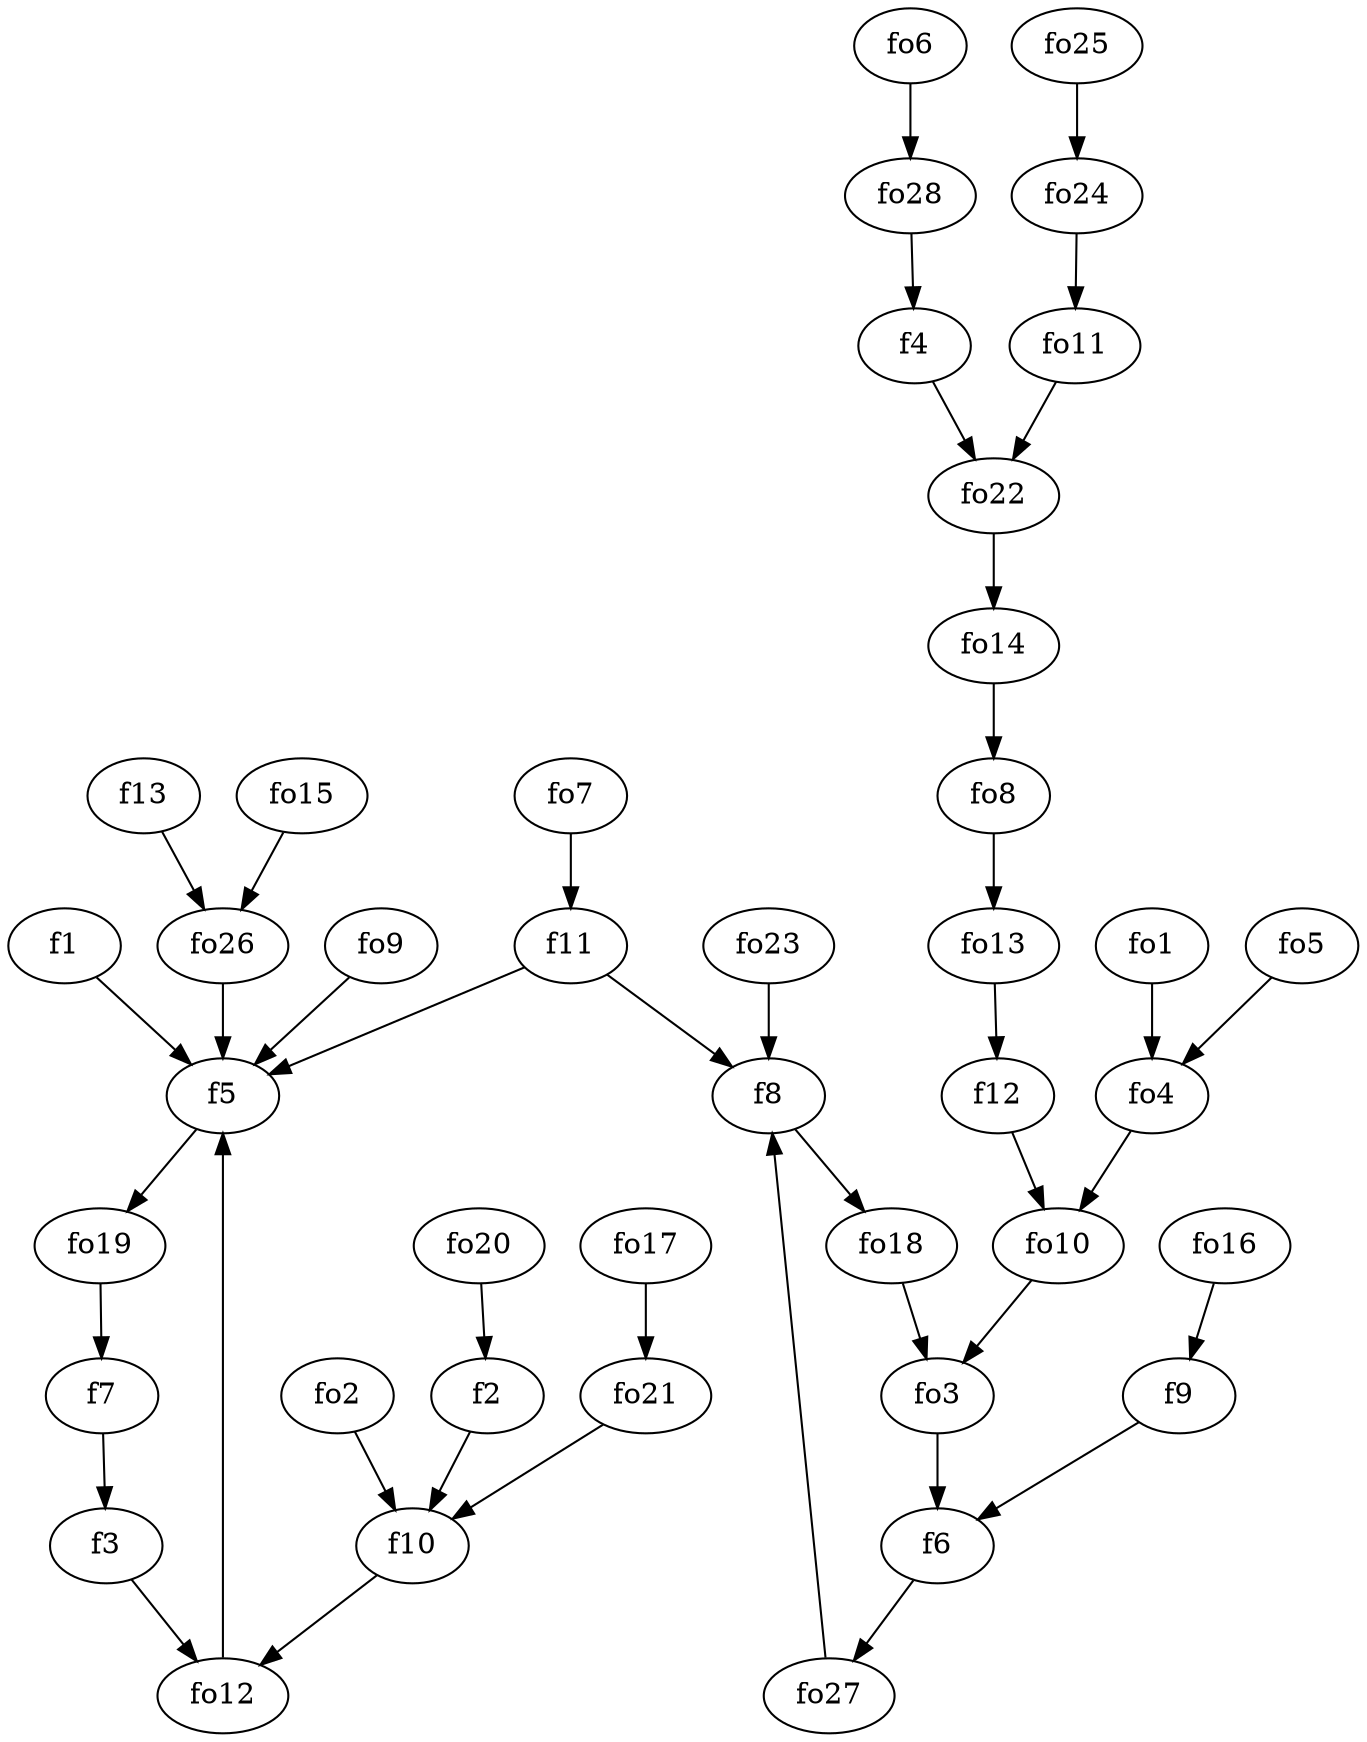 strict digraph  {
f1;
f2;
f3;
f4;
f5;
f6;
f7;
f8;
f9;
f10;
f11;
f12;
f13;
fo1;
fo2;
fo3;
fo4;
fo5;
fo6;
fo7;
fo8;
fo9;
fo10;
fo11;
fo12;
fo13;
fo14;
fo15;
fo16;
fo17;
fo18;
fo19;
fo20;
fo21;
fo22;
fo23;
fo24;
fo25;
fo26;
fo27;
fo28;
f1 -> f5  [weight=2];
f2 -> f10  [weight=2];
f3 -> fo12  [weight=2];
f4 -> fo22  [weight=2];
f5 -> fo19  [weight=2];
f6 -> fo27  [weight=2];
f7 -> f3  [weight=2];
f8 -> fo18  [weight=2];
f9 -> f6  [weight=2];
f10 -> fo12  [weight=2];
f11 -> f5  [weight=2];
f11 -> f8  [weight=2];
f12 -> fo10  [weight=2];
f13 -> fo26  [weight=2];
fo1 -> fo4  [weight=2];
fo2 -> f10  [weight=2];
fo3 -> f6  [weight=2];
fo4 -> fo10  [weight=2];
fo5 -> fo4  [weight=2];
fo6 -> fo28  [weight=2];
fo7 -> f11  [weight=2];
fo8 -> fo13  [weight=2];
fo9 -> f5  [weight=2];
fo10 -> fo3  [weight=2];
fo11 -> fo22  [weight=2];
fo12 -> f5  [weight=2];
fo13 -> f12  [weight=2];
fo14 -> fo8  [weight=2];
fo15 -> fo26  [weight=2];
fo16 -> f9  [weight=2];
fo17 -> fo21  [weight=2];
fo18 -> fo3  [weight=2];
fo19 -> f7  [weight=2];
fo20 -> f2  [weight=2];
fo21 -> f10  [weight=2];
fo22 -> fo14  [weight=2];
fo23 -> f8  [weight=2];
fo24 -> fo11  [weight=2];
fo25 -> fo24  [weight=2];
fo26 -> f5  [weight=2];
fo27 -> f8  [weight=2];
fo28 -> f4  [weight=2];
}

